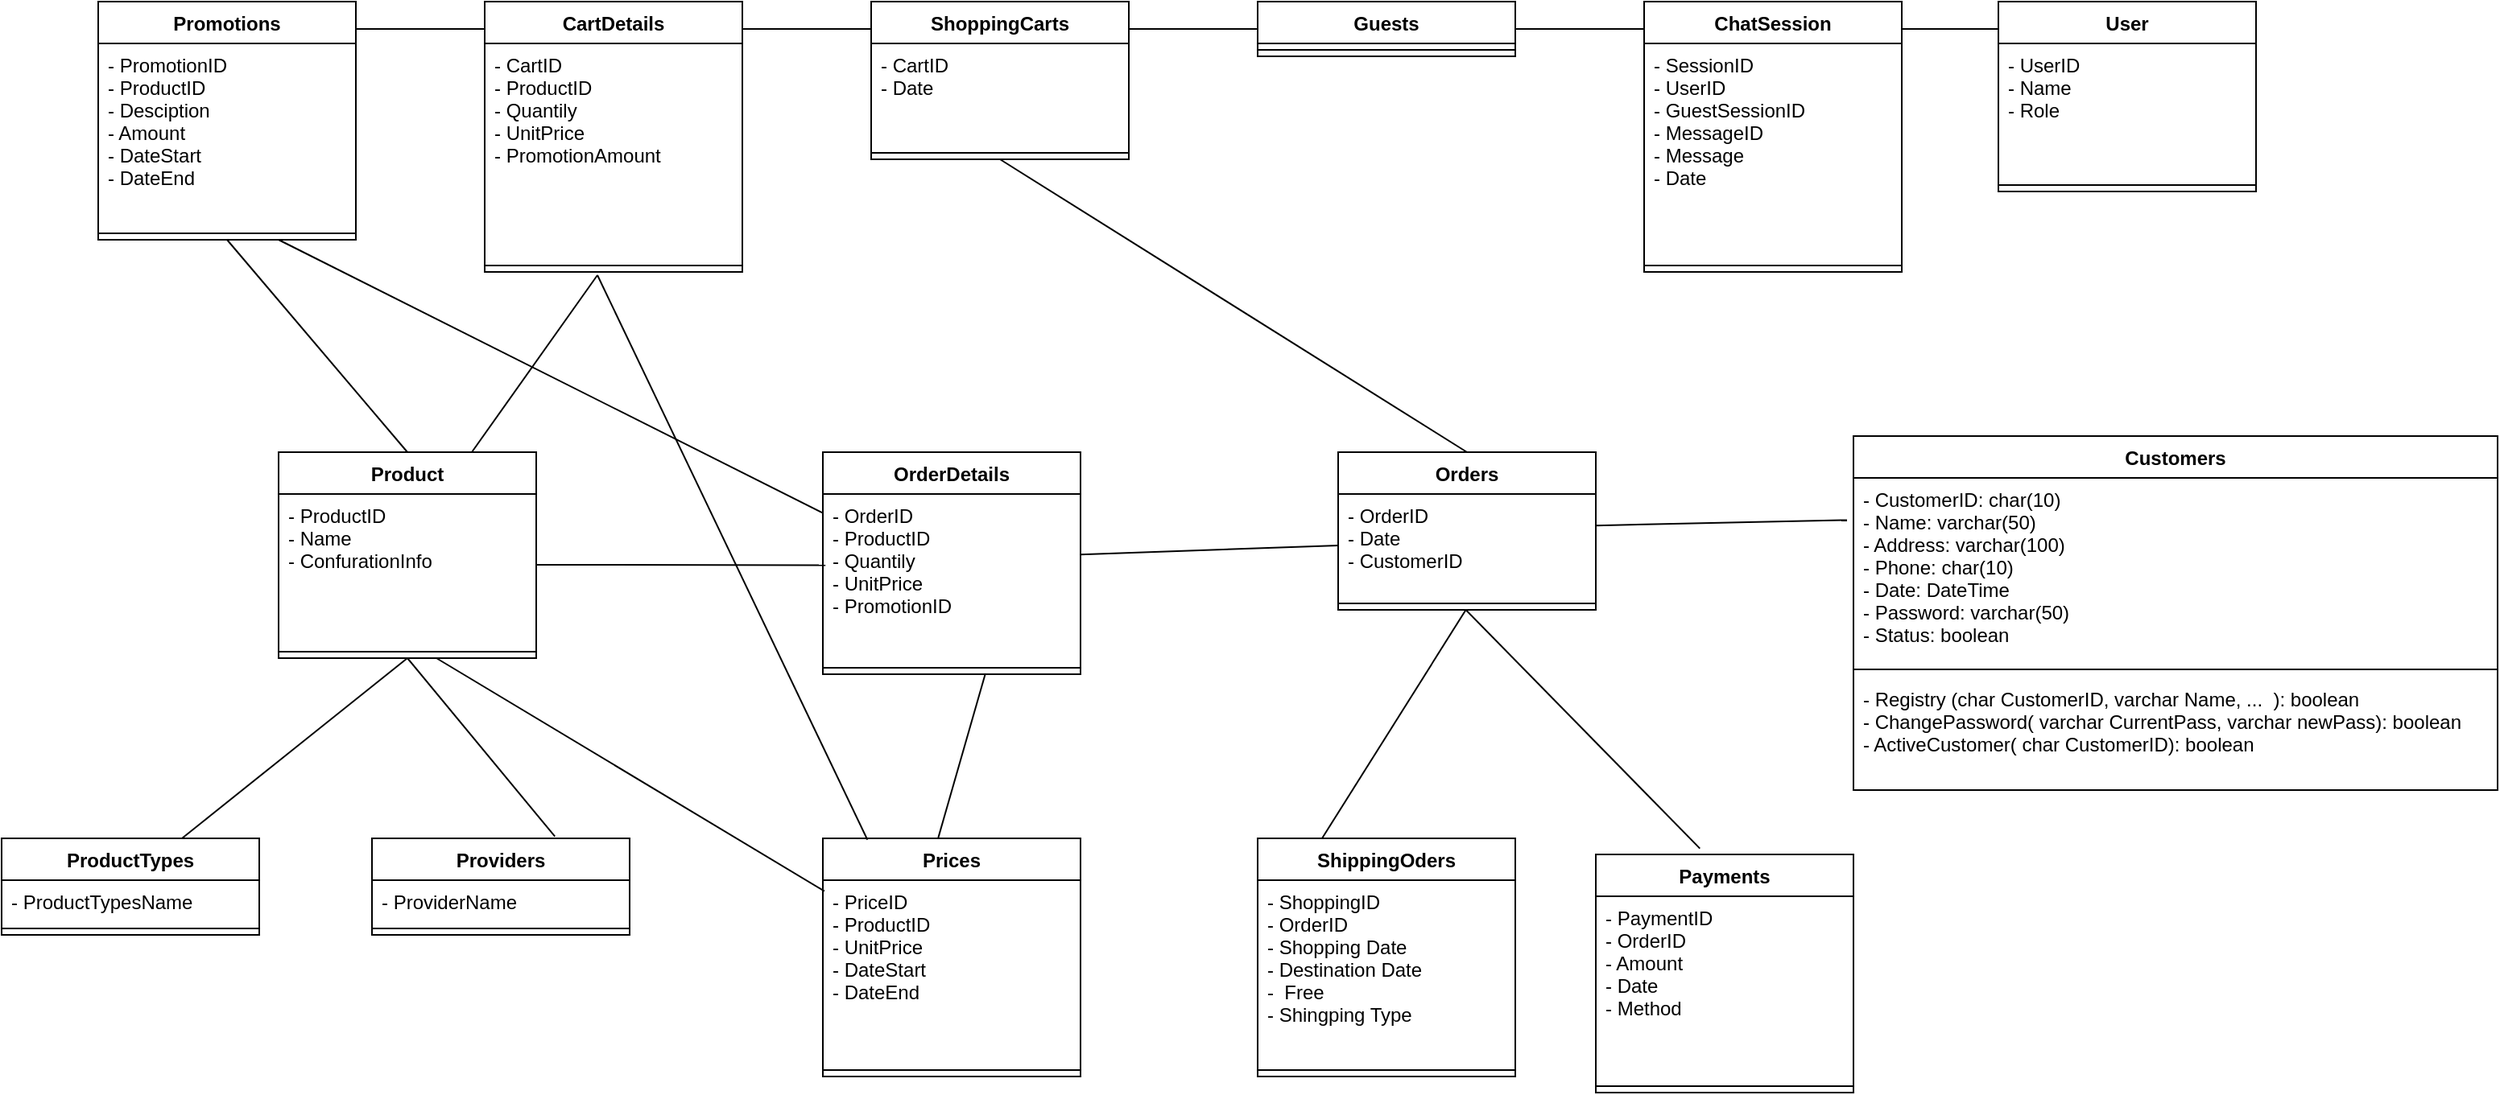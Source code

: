 <mxfile version="15.8.7" type="device"><diagram id="J2By3tGWHBY-GoZ_xRXN" name="class_diagram"><mxGraphModel dx="1221" dy="754" grid="1" gridSize="10" guides="1" tooltips="1" connect="1" arrows="1" fold="1" page="1" pageScale="1" pageWidth="583" pageHeight="827" math="0" shadow="0"><root><mxCell id="0"/><mxCell id="1" parent="0"/><mxCell id="mLYcODvBGzwtyj0KC6Fh-21" value="Promotions" style="swimlane;fontStyle=1;align=center;verticalAlign=top;childLayout=stackLayout;horizontal=1;startSize=26;horizontalStack=0;resizeParent=1;resizeParentMax=0;resizeLast=0;collapsible=1;marginBottom=0;" vertex="1" parent="1"><mxGeometry x="100" y="80" width="160" height="148" as="geometry"><mxRectangle x="100" y="80" width="100" height="26" as="alternateBounds"/></mxGeometry></mxCell><mxCell id="mLYcODvBGzwtyj0KC6Fh-22" value="- PromotionID&#10;- ProductID&#10;- Desciption&#10;- Amount&#10;- DateStart&#10;- DateEnd&#10;" style="text;strokeColor=none;fillColor=none;align=left;verticalAlign=top;spacingLeft=4;spacingRight=4;overflow=hidden;rotatable=0;points=[[0,0.5],[1,0.5]];portConstraint=eastwest;" vertex="1" parent="mLYcODvBGzwtyj0KC6Fh-21"><mxGeometry y="26" width="160" height="114" as="geometry"/></mxCell><mxCell id="mLYcODvBGzwtyj0KC6Fh-23" value="" style="line;strokeWidth=1;fillColor=none;align=left;verticalAlign=middle;spacingTop=-1;spacingLeft=3;spacingRight=3;rotatable=0;labelPosition=right;points=[];portConstraint=eastwest;" vertex="1" parent="mLYcODvBGzwtyj0KC6Fh-21"><mxGeometry y="140" width="160" height="8" as="geometry"/></mxCell><mxCell id="mLYcODvBGzwtyj0KC6Fh-25" value="ProductTypes" style="swimlane;fontStyle=1;align=center;verticalAlign=top;childLayout=stackLayout;horizontal=1;startSize=26;horizontalStack=0;resizeParent=1;resizeParentMax=0;resizeLast=0;collapsible=1;marginBottom=0;" vertex="1" parent="1"><mxGeometry x="40" y="600" width="160" height="60" as="geometry"/></mxCell><mxCell id="mLYcODvBGzwtyj0KC6Fh-26" value="- ProductTypesName" style="text;strokeColor=none;fillColor=none;align=left;verticalAlign=top;spacingLeft=4;spacingRight=4;overflow=hidden;rotatable=0;points=[[0,0.5],[1,0.5]];portConstraint=eastwest;" vertex="1" parent="mLYcODvBGzwtyj0KC6Fh-25"><mxGeometry y="26" width="160" height="26" as="geometry"/></mxCell><mxCell id="mLYcODvBGzwtyj0KC6Fh-27" value="" style="line;strokeWidth=1;fillColor=none;align=left;verticalAlign=middle;spacingTop=-1;spacingLeft=3;spacingRight=3;rotatable=0;labelPosition=right;points=[];portConstraint=eastwest;" vertex="1" parent="mLYcODvBGzwtyj0KC6Fh-25"><mxGeometry y="52" width="160" height="8" as="geometry"/></mxCell><mxCell id="mLYcODvBGzwtyj0KC6Fh-29" value="Prices" style="swimlane;fontStyle=1;align=center;verticalAlign=top;childLayout=stackLayout;horizontal=1;startSize=26;horizontalStack=0;resizeParent=1;resizeParentMax=0;resizeLast=0;collapsible=1;marginBottom=0;" vertex="1" parent="1"><mxGeometry x="550" y="600" width="160" height="148" as="geometry"/></mxCell><mxCell id="mLYcODvBGzwtyj0KC6Fh-30" value="- PriceID&#10;- ProductID&#10;- UnitPrice&#10;- DateStart&#10;- DateEnd" style="text;strokeColor=none;fillColor=none;align=left;verticalAlign=top;spacingLeft=4;spacingRight=4;overflow=hidden;rotatable=0;points=[[0,0.5],[1,0.5]];portConstraint=eastwest;" vertex="1" parent="mLYcODvBGzwtyj0KC6Fh-29"><mxGeometry y="26" width="160" height="114" as="geometry"/></mxCell><mxCell id="mLYcODvBGzwtyj0KC6Fh-31" value="" style="line;strokeWidth=1;fillColor=none;align=left;verticalAlign=middle;spacingTop=-1;spacingLeft=3;spacingRight=3;rotatable=0;labelPosition=right;points=[];portConstraint=eastwest;" vertex="1" parent="mLYcODvBGzwtyj0KC6Fh-29"><mxGeometry y="140" width="160" height="8" as="geometry"/></mxCell><mxCell id="mLYcODvBGzwtyj0KC6Fh-33" value="ShippingOders" style="swimlane;fontStyle=1;align=center;verticalAlign=top;childLayout=stackLayout;horizontal=1;startSize=26;horizontalStack=0;resizeParent=1;resizeParentMax=0;resizeLast=0;collapsible=1;marginBottom=0;" vertex="1" parent="1"><mxGeometry x="820" y="600" width="160" height="148" as="geometry"/></mxCell><mxCell id="mLYcODvBGzwtyj0KC6Fh-34" value="- ShoppingID&#10;- OrderID&#10;- Shopping Date&#10;- Destination Date&#10;-  Free&#10;- Shingping Type" style="text;strokeColor=none;fillColor=none;align=left;verticalAlign=top;spacingLeft=4;spacingRight=4;overflow=hidden;rotatable=0;points=[[0,0.5],[1,0.5]];portConstraint=eastwest;" vertex="1" parent="mLYcODvBGzwtyj0KC6Fh-33"><mxGeometry y="26" width="160" height="114" as="geometry"/></mxCell><mxCell id="mLYcODvBGzwtyj0KC6Fh-35" value="" style="line;strokeWidth=1;fillColor=none;align=left;verticalAlign=middle;spacingTop=-1;spacingLeft=3;spacingRight=3;rotatable=0;labelPosition=right;points=[];portConstraint=eastwest;" vertex="1" parent="mLYcODvBGzwtyj0KC6Fh-33"><mxGeometry y="140" width="160" height="8" as="geometry"/></mxCell><mxCell id="mLYcODvBGzwtyj0KC6Fh-37" value="Product" style="swimlane;fontStyle=1;align=center;verticalAlign=top;childLayout=stackLayout;horizontal=1;startSize=26;horizontalStack=0;resizeParent=1;resizeParentMax=0;resizeLast=0;collapsible=1;marginBottom=0;" vertex="1" parent="1"><mxGeometry x="212" y="360" width="160" height="128" as="geometry"/></mxCell><mxCell id="mLYcODvBGzwtyj0KC6Fh-38" value="- ProductID&#10;- Name&#10;- ConfurationInfo" style="text;strokeColor=none;fillColor=none;align=left;verticalAlign=top;spacingLeft=4;spacingRight=4;overflow=hidden;rotatable=0;points=[[0,0.5],[1,0.5]];portConstraint=eastwest;" vertex="1" parent="mLYcODvBGzwtyj0KC6Fh-37"><mxGeometry y="26" width="160" height="94" as="geometry"/></mxCell><mxCell id="mLYcODvBGzwtyj0KC6Fh-39" value="" style="line;strokeWidth=1;fillColor=none;align=left;verticalAlign=middle;spacingTop=-1;spacingLeft=3;spacingRight=3;rotatable=0;labelPosition=right;points=[];portConstraint=eastwest;" vertex="1" parent="mLYcODvBGzwtyj0KC6Fh-37"><mxGeometry y="120" width="160" height="8" as="geometry"/></mxCell><mxCell id="mLYcODvBGzwtyj0KC6Fh-41" value="OrderDetails" style="swimlane;fontStyle=1;align=center;verticalAlign=top;childLayout=stackLayout;horizontal=1;startSize=26;horizontalStack=0;resizeParent=1;resizeParentMax=0;resizeLast=0;collapsible=1;marginBottom=0;" vertex="1" parent="1"><mxGeometry x="550" y="360" width="160" height="138" as="geometry"/></mxCell><mxCell id="mLYcODvBGzwtyj0KC6Fh-42" value="- OrderID&#10;- ProductID&#10;- Quantily&#10;- UnitPrice&#10;- PromotionID" style="text;strokeColor=none;fillColor=none;align=left;verticalAlign=top;spacingLeft=4;spacingRight=4;overflow=hidden;rotatable=0;points=[[0,0.5],[1,0.5]];portConstraint=eastwest;" vertex="1" parent="mLYcODvBGzwtyj0KC6Fh-41"><mxGeometry y="26" width="160" height="104" as="geometry"/></mxCell><mxCell id="mLYcODvBGzwtyj0KC6Fh-43" value="" style="line;strokeWidth=1;fillColor=none;align=left;verticalAlign=middle;spacingTop=-1;spacingLeft=3;spacingRight=3;rotatable=0;labelPosition=right;points=[];portConstraint=eastwest;" vertex="1" parent="mLYcODvBGzwtyj0KC6Fh-41"><mxGeometry y="130" width="160" height="8" as="geometry"/></mxCell><mxCell id="mLYcODvBGzwtyj0KC6Fh-45" value="Orders" style="swimlane;fontStyle=1;align=center;verticalAlign=top;childLayout=stackLayout;horizontal=1;startSize=26;horizontalStack=0;resizeParent=1;resizeParentMax=0;resizeLast=0;collapsible=1;marginBottom=0;" vertex="1" parent="1"><mxGeometry x="870" y="360" width="160" height="98" as="geometry"/></mxCell><mxCell id="mLYcODvBGzwtyj0KC6Fh-46" value="- OrderID&#10;- Date&#10;- CustomerID" style="text;strokeColor=none;fillColor=none;align=left;verticalAlign=top;spacingLeft=4;spacingRight=4;overflow=hidden;rotatable=0;points=[[0,0.5],[1,0.5]];portConstraint=eastwest;" vertex="1" parent="mLYcODvBGzwtyj0KC6Fh-45"><mxGeometry y="26" width="160" height="64" as="geometry"/></mxCell><mxCell id="mLYcODvBGzwtyj0KC6Fh-47" value="" style="line;strokeWidth=1;fillColor=none;align=left;verticalAlign=middle;spacingTop=-1;spacingLeft=3;spacingRight=3;rotatable=0;labelPosition=right;points=[];portConstraint=eastwest;" vertex="1" parent="mLYcODvBGzwtyj0KC6Fh-45"><mxGeometry y="90" width="160" height="8" as="geometry"/></mxCell><mxCell id="mLYcODvBGzwtyj0KC6Fh-49" value="Customers" style="swimlane;fontStyle=1;align=center;verticalAlign=top;childLayout=stackLayout;horizontal=1;startSize=26;horizontalStack=0;resizeParent=1;resizeParentMax=0;resizeLast=0;collapsible=1;marginBottom=0;" vertex="1" parent="1"><mxGeometry x="1190" y="350" width="400" height="220" as="geometry"/></mxCell><mxCell id="mLYcODvBGzwtyj0KC6Fh-50" value="- CustomerID: char(10)&#10;- Name: varchar(50)&#10;- Address: varchar(100)&#10;- Phone: char(10)&#10;- Date: DateTime&#10;- Password: varchar(50)&#10;- Status: boolean" style="text;strokeColor=none;fillColor=none;align=left;verticalAlign=top;spacingLeft=4;spacingRight=4;overflow=hidden;rotatable=0;points=[[0,0.5],[1,0.5]];portConstraint=eastwest;" vertex="1" parent="mLYcODvBGzwtyj0KC6Fh-49"><mxGeometry y="26" width="400" height="114" as="geometry"/></mxCell><mxCell id="mLYcODvBGzwtyj0KC6Fh-51" value="" style="line;strokeWidth=1;fillColor=none;align=left;verticalAlign=middle;spacingTop=-1;spacingLeft=3;spacingRight=3;rotatable=0;labelPosition=right;points=[];portConstraint=eastwest;" vertex="1" parent="mLYcODvBGzwtyj0KC6Fh-49"><mxGeometry y="140" width="400" height="10" as="geometry"/></mxCell><mxCell id="mLYcODvBGzwtyj0KC6Fh-104" value="- Registry (char CustomerID, varchar Name, ...  ): boolean&#10;- ChangePassword( varchar CurrentPass, varchar newPass): boolean &#10;- ActiveCustomer( char CustomerID): boolean" style="text;strokeColor=none;fillColor=none;align=left;verticalAlign=top;spacingLeft=4;spacingRight=4;overflow=hidden;rotatable=0;points=[[0,0.5],[1,0.5]];portConstraint=eastwest;" vertex="1" parent="mLYcODvBGzwtyj0KC6Fh-49"><mxGeometry y="150" width="400" height="70" as="geometry"/></mxCell><mxCell id="mLYcODvBGzwtyj0KC6Fh-53" value="CartDetails" style="swimlane;fontStyle=1;align=center;verticalAlign=top;childLayout=stackLayout;horizontal=1;startSize=26;horizontalStack=0;resizeParent=1;resizeParentMax=0;resizeLast=0;collapsible=1;marginBottom=0;" vertex="1" parent="1"><mxGeometry x="340" y="80" width="160" height="168" as="geometry"/></mxCell><mxCell id="mLYcODvBGzwtyj0KC6Fh-54" value="- CartID&#10;- ProductID&#10;- Quantily&#10;- UnitPrice&#10;- PromotionAmount" style="text;strokeColor=none;fillColor=none;align=left;verticalAlign=top;spacingLeft=4;spacingRight=4;overflow=hidden;rotatable=0;points=[[0,0.5],[1,0.5]];portConstraint=eastwest;" vertex="1" parent="mLYcODvBGzwtyj0KC6Fh-53"><mxGeometry y="26" width="160" height="134" as="geometry"/></mxCell><mxCell id="mLYcODvBGzwtyj0KC6Fh-55" value="" style="line;strokeWidth=1;fillColor=none;align=left;verticalAlign=middle;spacingTop=-1;spacingLeft=3;spacingRight=3;rotatable=0;labelPosition=right;points=[];portConstraint=eastwest;" vertex="1" parent="mLYcODvBGzwtyj0KC6Fh-53"><mxGeometry y="160" width="160" height="8" as="geometry"/></mxCell><mxCell id="mLYcODvBGzwtyj0KC6Fh-57" value="ShoppingCarts" style="swimlane;fontStyle=1;align=center;verticalAlign=top;childLayout=stackLayout;horizontal=1;startSize=26;horizontalStack=0;resizeParent=1;resizeParentMax=0;resizeLast=0;collapsible=1;marginBottom=0;" vertex="1" parent="1"><mxGeometry x="580" y="80" width="160" height="98" as="geometry"/></mxCell><mxCell id="mLYcODvBGzwtyj0KC6Fh-58" value="- CartID&#10;- Date" style="text;strokeColor=none;fillColor=none;align=left;verticalAlign=top;spacingLeft=4;spacingRight=4;overflow=hidden;rotatable=0;points=[[0,0.5],[1,0.5]];portConstraint=eastwest;" vertex="1" parent="mLYcODvBGzwtyj0KC6Fh-57"><mxGeometry y="26" width="160" height="64" as="geometry"/></mxCell><mxCell id="mLYcODvBGzwtyj0KC6Fh-59" value="" style="line;strokeWidth=1;fillColor=none;align=left;verticalAlign=middle;spacingTop=-1;spacingLeft=3;spacingRight=3;rotatable=0;labelPosition=right;points=[];portConstraint=eastwest;" vertex="1" parent="mLYcODvBGzwtyj0KC6Fh-57"><mxGeometry y="90" width="160" height="8" as="geometry"/></mxCell><mxCell id="mLYcODvBGzwtyj0KC6Fh-61" value="Guests" style="swimlane;fontStyle=1;align=center;verticalAlign=top;childLayout=stackLayout;horizontal=1;startSize=26;horizontalStack=0;resizeParent=1;resizeParentMax=0;resizeLast=0;collapsible=1;marginBottom=0;" vertex="1" parent="1"><mxGeometry x="820" y="80" width="160" height="34" as="geometry"/></mxCell><mxCell id="mLYcODvBGzwtyj0KC6Fh-63" value="" style="line;strokeWidth=1;fillColor=none;align=left;verticalAlign=middle;spacingTop=-1;spacingLeft=3;spacingRight=3;rotatable=0;labelPosition=right;points=[];portConstraint=eastwest;" vertex="1" parent="mLYcODvBGzwtyj0KC6Fh-61"><mxGeometry y="26" width="160" height="8" as="geometry"/></mxCell><mxCell id="mLYcODvBGzwtyj0KC6Fh-65" value="ChatSession" style="swimlane;fontStyle=1;align=center;verticalAlign=top;childLayout=stackLayout;horizontal=1;startSize=26;horizontalStack=0;resizeParent=1;resizeParentMax=0;resizeLast=0;collapsible=1;marginBottom=0;" vertex="1" parent="1"><mxGeometry x="1060" y="80" width="160" height="168" as="geometry"/></mxCell><mxCell id="mLYcODvBGzwtyj0KC6Fh-66" value="- SessionID&#10;- UserID&#10;- GuestSessionID&#10;- MessageID&#10;- Message&#10;- Date&#10;" style="text;strokeColor=none;fillColor=none;align=left;verticalAlign=top;spacingLeft=4;spacingRight=4;overflow=hidden;rotatable=0;points=[[0,0.5],[1,0.5]];portConstraint=eastwest;" vertex="1" parent="mLYcODvBGzwtyj0KC6Fh-65"><mxGeometry y="26" width="160" height="134" as="geometry"/></mxCell><mxCell id="mLYcODvBGzwtyj0KC6Fh-67" value="" style="line;strokeWidth=1;fillColor=none;align=left;verticalAlign=middle;spacingTop=-1;spacingLeft=3;spacingRight=3;rotatable=0;labelPosition=right;points=[];portConstraint=eastwest;" vertex="1" parent="mLYcODvBGzwtyj0KC6Fh-65"><mxGeometry y="160" width="160" height="8" as="geometry"/></mxCell><mxCell id="mLYcODvBGzwtyj0KC6Fh-69" value="User" style="swimlane;fontStyle=1;align=center;verticalAlign=top;childLayout=stackLayout;horizontal=1;startSize=26;horizontalStack=0;resizeParent=1;resizeParentMax=0;resizeLast=0;collapsible=1;marginBottom=0;" vertex="1" parent="1"><mxGeometry x="1280" y="80" width="160" height="118" as="geometry"/></mxCell><mxCell id="mLYcODvBGzwtyj0KC6Fh-70" value="- UserID&#10;- Name&#10;- Role" style="text;strokeColor=none;fillColor=none;align=left;verticalAlign=top;spacingLeft=4;spacingRight=4;overflow=hidden;rotatable=0;points=[[0,0.5],[1,0.5]];portConstraint=eastwest;" vertex="1" parent="mLYcODvBGzwtyj0KC6Fh-69"><mxGeometry y="26" width="160" height="84" as="geometry"/></mxCell><mxCell id="mLYcODvBGzwtyj0KC6Fh-71" value="" style="line;strokeWidth=1;fillColor=none;align=left;verticalAlign=middle;spacingTop=-1;spacingLeft=3;spacingRight=3;rotatable=0;labelPosition=right;points=[];portConstraint=eastwest;" vertex="1" parent="mLYcODvBGzwtyj0KC6Fh-69"><mxGeometry y="110" width="160" height="8" as="geometry"/></mxCell><mxCell id="mLYcODvBGzwtyj0KC6Fh-74" value="" style="line;strokeWidth=1;fillColor=none;align=left;verticalAlign=middle;spacingTop=-1;spacingLeft=3;spacingRight=3;rotatable=0;labelPosition=right;points=[];portConstraint=eastwest;" vertex="1" parent="1"><mxGeometry x="260" y="93" width="80" height="8" as="geometry"/></mxCell><mxCell id="mLYcODvBGzwtyj0KC6Fh-75" value="" style="line;strokeWidth=1;fillColor=none;align=left;verticalAlign=middle;spacingTop=-1;spacingLeft=3;spacingRight=3;rotatable=0;labelPosition=right;points=[];portConstraint=eastwest;" vertex="1" parent="1"><mxGeometry x="500" y="93" width="80" height="8" as="geometry"/></mxCell><mxCell id="mLYcODvBGzwtyj0KC6Fh-76" value="" style="line;strokeWidth=1;fillColor=none;align=left;verticalAlign=middle;spacingTop=-1;spacingLeft=3;spacingRight=3;rotatable=0;labelPosition=right;points=[];portConstraint=eastwest;" vertex="1" parent="1"><mxGeometry x="740" y="93" width="80" height="8" as="geometry"/></mxCell><mxCell id="mLYcODvBGzwtyj0KC6Fh-77" value="" style="line;strokeWidth=1;fillColor=none;align=left;verticalAlign=middle;spacingTop=-1;spacingLeft=3;spacingRight=3;rotatable=0;labelPosition=right;points=[];portConstraint=eastwest;" vertex="1" parent="1"><mxGeometry x="980" y="93" width="80" height="8" as="geometry"/></mxCell><mxCell id="mLYcODvBGzwtyj0KC6Fh-78" value="Providers" style="swimlane;fontStyle=1;align=center;verticalAlign=top;childLayout=stackLayout;horizontal=1;startSize=26;horizontalStack=0;resizeParent=1;resizeParentMax=0;resizeLast=0;collapsible=1;marginBottom=0;" vertex="1" parent="1"><mxGeometry x="270" y="600" width="160" height="60" as="geometry"/></mxCell><mxCell id="mLYcODvBGzwtyj0KC6Fh-79" value="- ProviderName" style="text;strokeColor=none;fillColor=none;align=left;verticalAlign=top;spacingLeft=4;spacingRight=4;overflow=hidden;rotatable=0;points=[[0,0.5],[1,0.5]];portConstraint=eastwest;" vertex="1" parent="mLYcODvBGzwtyj0KC6Fh-78"><mxGeometry y="26" width="160" height="26" as="geometry"/></mxCell><mxCell id="mLYcODvBGzwtyj0KC6Fh-80" value="" style="line;strokeWidth=1;fillColor=none;align=left;verticalAlign=middle;spacingTop=-1;spacingLeft=3;spacingRight=3;rotatable=0;labelPosition=right;points=[];portConstraint=eastwest;" vertex="1" parent="mLYcODvBGzwtyj0KC6Fh-78"><mxGeometry y="52" width="160" height="8" as="geometry"/></mxCell><mxCell id="mLYcODvBGzwtyj0KC6Fh-81" value="Payments" style="swimlane;fontStyle=1;align=center;verticalAlign=top;childLayout=stackLayout;horizontal=1;startSize=26;horizontalStack=0;resizeParent=1;resizeParentMax=0;resizeLast=0;collapsible=1;marginBottom=0;" vertex="1" parent="1"><mxGeometry x="1030" y="610" width="160" height="148" as="geometry"/></mxCell><mxCell id="mLYcODvBGzwtyj0KC6Fh-82" value="- PaymentID&#10;- OrderID&#10;- Amount&#10;- Date&#10;- Method" style="text;strokeColor=none;fillColor=none;align=left;verticalAlign=top;spacingLeft=4;spacingRight=4;overflow=hidden;rotatable=0;points=[[0,0.5],[1,0.5]];portConstraint=eastwest;" vertex="1" parent="mLYcODvBGzwtyj0KC6Fh-81"><mxGeometry y="26" width="160" height="114" as="geometry"/></mxCell><mxCell id="mLYcODvBGzwtyj0KC6Fh-83" value="" style="line;strokeWidth=1;fillColor=none;align=left;verticalAlign=middle;spacingTop=-1;spacingLeft=3;spacingRight=3;rotatable=0;labelPosition=right;points=[];portConstraint=eastwest;" vertex="1" parent="mLYcODvBGzwtyj0KC6Fh-81"><mxGeometry y="140" width="160" height="8" as="geometry"/></mxCell><mxCell id="mLYcODvBGzwtyj0KC6Fh-88" value="" style="endArrow=none;html=1;rounded=0;exitX=0.5;exitY=0;exitDx=0;exitDy=0;" edge="1" parent="1" source="mLYcODvBGzwtyj0KC6Fh-37"><mxGeometry width="50" height="50" relative="1" as="geometry"><mxPoint x="130" y="278" as="sourcePoint"/><mxPoint x="180" y="228" as="targetPoint"/></mxGeometry></mxCell><mxCell id="mLYcODvBGzwtyj0KC6Fh-89" value="" style="endArrow=none;html=1;rounded=0;" edge="1" parent="1" source="mLYcODvBGzwtyj0KC6Fh-42"><mxGeometry width="50" height="50" relative="1" as="geometry"><mxPoint x="324" y="360" as="sourcePoint"/><mxPoint x="212" y="228" as="targetPoint"/></mxGeometry></mxCell><mxCell id="mLYcODvBGzwtyj0KC6Fh-90" value="" style="endArrow=none;html=1;rounded=0;exitX=0.5;exitY=0;exitDx=0;exitDy=0;" edge="1" parent="1"><mxGeometry width="50" height="50" relative="1" as="geometry"><mxPoint x="332" y="360" as="sourcePoint"/><mxPoint x="410" y="250" as="targetPoint"/></mxGeometry></mxCell><mxCell id="mLYcODvBGzwtyj0KC6Fh-91" value="" style="endArrow=none;html=1;rounded=0;exitX=0.5;exitY=0;exitDx=0;exitDy=0;entryX=0.01;entryY=0.425;entryDx=0;entryDy=0;entryPerimeter=0;" edge="1" parent="1" target="mLYcODvBGzwtyj0KC6Fh-42"><mxGeometry width="50" height="50" relative="1" as="geometry"><mxPoint x="372" y="430" as="sourcePoint"/><mxPoint x="450" y="320" as="targetPoint"/></mxGeometry></mxCell><mxCell id="mLYcODvBGzwtyj0KC6Fh-92" value="" style="endArrow=none;html=1;rounded=0;exitX=0.5;exitY=0;exitDx=0;exitDy=0;entryX=0.5;entryY=1;entryDx=0;entryDy=0;" edge="1" parent="1" source="mLYcODvBGzwtyj0KC6Fh-45" target="mLYcODvBGzwtyj0KC6Fh-57"><mxGeometry width="50" height="50" relative="1" as="geometry"><mxPoint x="600" y="350" as="sourcePoint"/><mxPoint x="779.6" y="350.2" as="targetPoint"/></mxGeometry></mxCell><mxCell id="mLYcODvBGzwtyj0KC6Fh-93" value="" style="endArrow=none;html=1;rounded=0;exitX=0.5;exitY=0;exitDx=0;exitDy=0;entryX=0;entryY=0.5;entryDx=0;entryDy=0;" edge="1" parent="1" target="mLYcODvBGzwtyj0KC6Fh-46"><mxGeometry width="50" height="50" relative="1" as="geometry"><mxPoint x="710" y="423.58" as="sourcePoint"/><mxPoint x="860" y="420" as="targetPoint"/></mxGeometry></mxCell><mxCell id="mLYcODvBGzwtyj0KC6Fh-95" value="" style="endArrow=none;html=1;rounded=0;exitX=0.5;exitY=0;exitDx=0;exitDy=0;entryX=-0.01;entryY=0.23;entryDx=0;entryDy=0;entryPerimeter=0;" edge="1" parent="1" target="mLYcODvBGzwtyj0KC6Fh-50"><mxGeometry width="50" height="50" relative="1" as="geometry"><mxPoint x="1030" y="405.58" as="sourcePoint"/><mxPoint x="1190" y="400.0" as="targetPoint"/></mxGeometry></mxCell><mxCell id="mLYcODvBGzwtyj0KC6Fh-96" value="" style="endArrow=none;html=1;rounded=0;exitX=0.5;exitY=0;exitDx=0;exitDy=0;entryX=0.5;entryY=1;entryDx=0;entryDy=0;" edge="1" parent="1" target="mLYcODvBGzwtyj0KC6Fh-37"><mxGeometry width="50" height="50" relative="1" as="geometry"><mxPoint x="152" y="600" as="sourcePoint"/><mxPoint x="40" y="468" as="targetPoint"/></mxGeometry></mxCell><mxCell id="mLYcODvBGzwtyj0KC6Fh-97" value="" style="endArrow=none;html=1;rounded=0;exitX=0.71;exitY=-0.019;exitDx=0;exitDy=0;exitPerimeter=0;" edge="1" parent="1" source="mLYcODvBGzwtyj0KC6Fh-78"><mxGeometry width="50" height="50" relative="1" as="geometry"><mxPoint x="404" y="620" as="sourcePoint"/><mxPoint x="292" y="488" as="targetPoint"/></mxGeometry></mxCell><mxCell id="mLYcODvBGzwtyj0KC6Fh-98" value="" style="endArrow=none;html=1;rounded=0;exitX=0.173;exitY=0.006;exitDx=0;exitDy=0;exitPerimeter=0;" edge="1" parent="1" source="mLYcODvBGzwtyj0KC6Fh-29"><mxGeometry width="50" height="50" relative="1" as="geometry"><mxPoint x="608" y="589.809" as="sourcePoint"/><mxPoint x="410" y="250" as="targetPoint"/></mxGeometry></mxCell><mxCell id="mLYcODvBGzwtyj0KC6Fh-99" value="" style="endArrow=none;html=1;rounded=0;exitX=0.006;exitY=0.06;exitDx=0;exitDy=0;exitPerimeter=0;" edge="1" parent="1" source="mLYcODvBGzwtyj0KC6Fh-30"><mxGeometry width="50" height="50" relative="1" as="geometry"><mxPoint x="401.6" y="598.86" as="sourcePoint"/><mxPoint x="310" y="488.0" as="targetPoint"/></mxGeometry></mxCell><mxCell id="mLYcODvBGzwtyj0KC6Fh-100" value="" style="endArrow=none;html=1;rounded=0;exitX=0.448;exitY=-0.003;exitDx=0;exitDy=0;exitPerimeter=0;entryX=0.631;entryY=0.938;entryDx=0;entryDy=0;entryPerimeter=0;" edge="1" parent="1" source="mLYcODvBGzwtyj0KC6Fh-29" target="mLYcODvBGzwtyj0KC6Fh-43"><mxGeometry width="50" height="50" relative="1" as="geometry"><mxPoint x="587.68" y="610.888" as="sourcePoint"/><mxPoint x="420" y="260" as="targetPoint"/></mxGeometry></mxCell><mxCell id="mLYcODvBGzwtyj0KC6Fh-101" value="" style="endArrow=none;html=1;rounded=0;exitX=0.25;exitY=0;exitDx=0;exitDy=0;entryX=0.631;entryY=0.938;entryDx=0;entryDy=0;entryPerimeter=0;" edge="1" parent="1" source="mLYcODvBGzwtyj0KC6Fh-33"><mxGeometry width="50" height="50" relative="1" as="geometry"><mxPoint x="920" y="560.056" as="sourcePoint"/><mxPoint x="949.28" y="458.004" as="targetPoint"/></mxGeometry></mxCell><mxCell id="mLYcODvBGzwtyj0KC6Fh-102" value="" style="endArrow=none;html=1;rounded=0;exitX=0.404;exitY=-0.025;exitDx=0;exitDy=0;entryX=0.631;entryY=0.938;entryDx=0;entryDy=0;entryPerimeter=0;exitPerimeter=0;" edge="1" parent="1" source="mLYcODvBGzwtyj0KC6Fh-81"><mxGeometry width="50" height="50" relative="1" as="geometry"><mxPoint x="920" y="560.056" as="sourcePoint"/><mxPoint x="949.28" y="458.004" as="targetPoint"/></mxGeometry></mxCell><mxCell id="mLYcODvBGzwtyj0KC6Fh-103" value="" style="line;strokeWidth=1;fillColor=none;align=left;verticalAlign=middle;spacingTop=-1;spacingLeft=3;spacingRight=3;rotatable=0;labelPosition=right;points=[];portConstraint=eastwest;" vertex="1" parent="1"><mxGeometry x="1220" y="93" width="60" height="8" as="geometry"/></mxCell></root></mxGraphModel></diagram></mxfile>